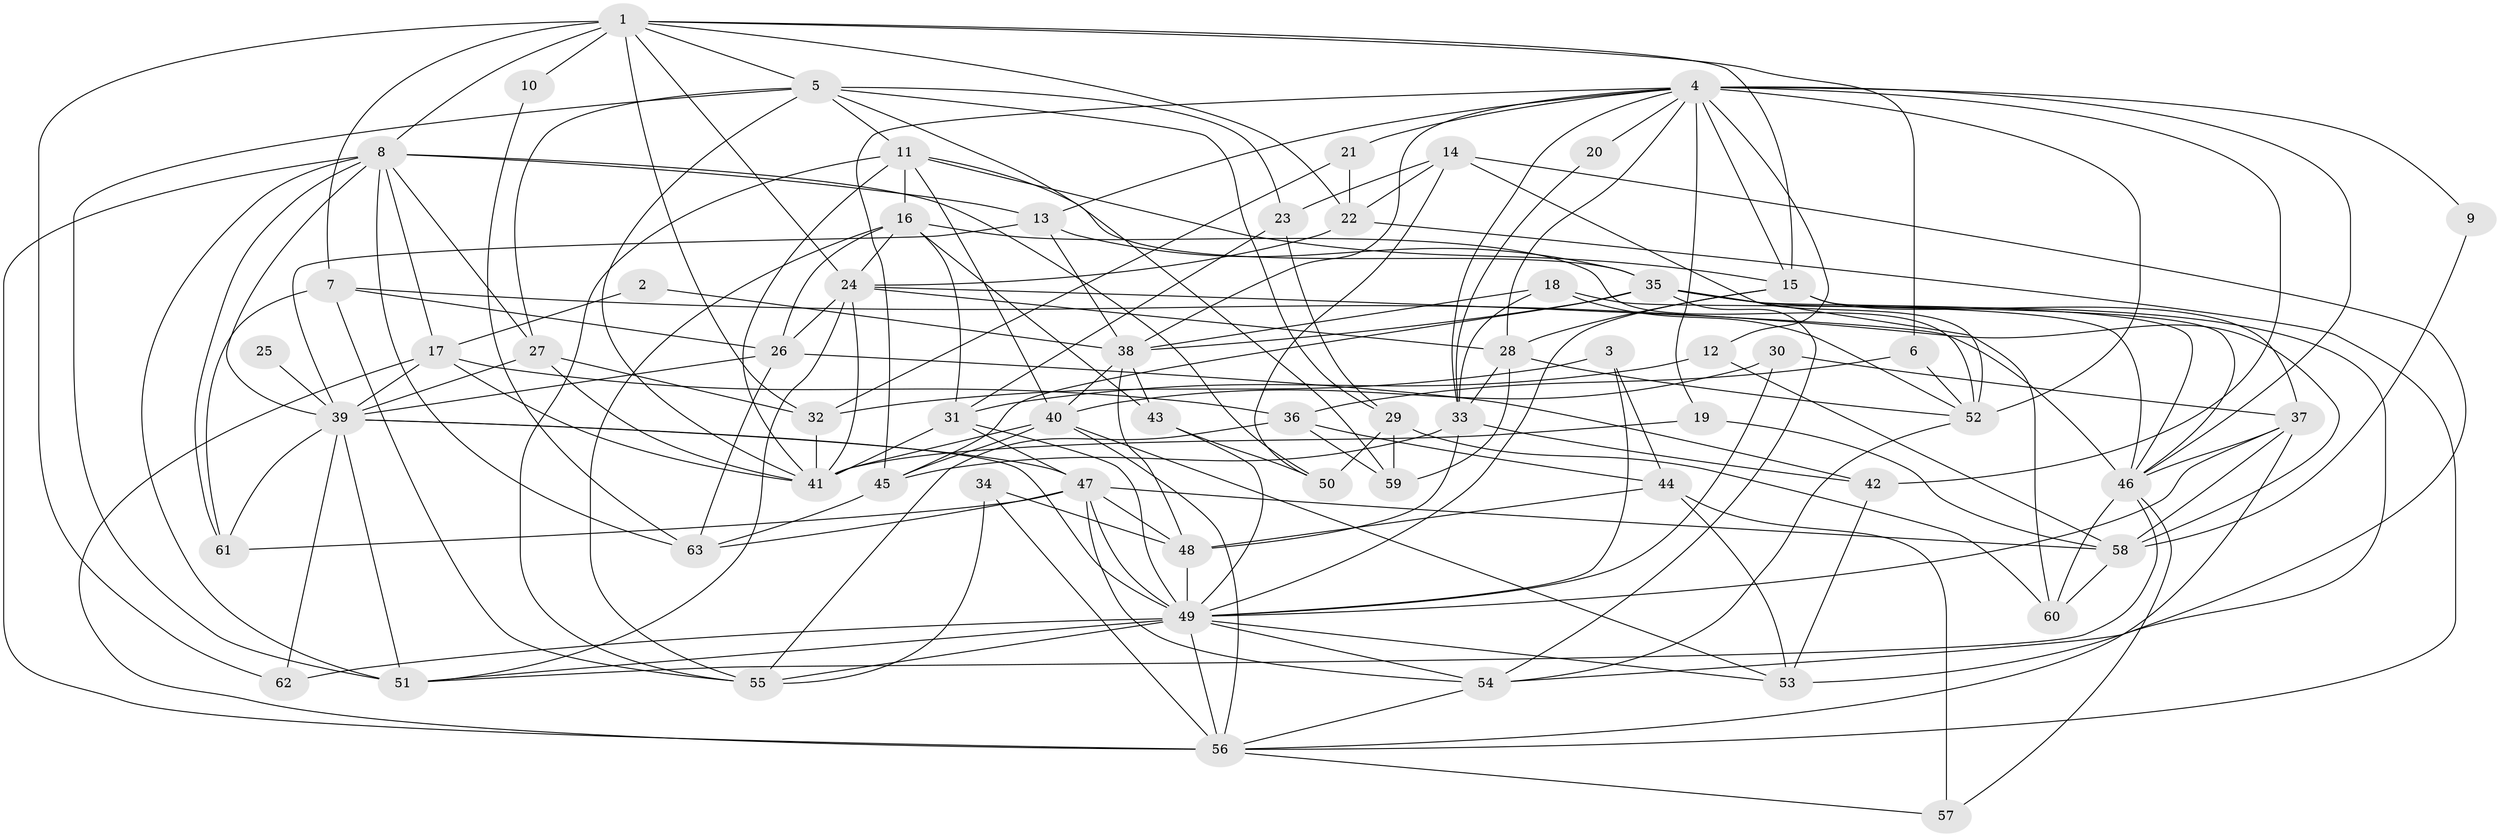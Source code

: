 // original degree distribution, {7: 0.048, 10: 0.008, 6: 0.064, 4: 0.28, 2: 0.112, 5: 0.152, 3: 0.32, 9: 0.008, 8: 0.008}
// Generated by graph-tools (version 1.1) at 2025/50/03/09/25 03:50:05]
// undirected, 63 vertices, 179 edges
graph export_dot {
graph [start="1"]
  node [color=gray90,style=filled];
  1;
  2;
  3;
  4;
  5;
  6;
  7;
  8;
  9;
  10;
  11;
  12;
  13;
  14;
  15;
  16;
  17;
  18;
  19;
  20;
  21;
  22;
  23;
  24;
  25;
  26;
  27;
  28;
  29;
  30;
  31;
  32;
  33;
  34;
  35;
  36;
  37;
  38;
  39;
  40;
  41;
  42;
  43;
  44;
  45;
  46;
  47;
  48;
  49;
  50;
  51;
  52;
  53;
  54;
  55;
  56;
  57;
  58;
  59;
  60;
  61;
  62;
  63;
  1 -- 5 [weight=1.0];
  1 -- 6 [weight=1.0];
  1 -- 7 [weight=2.0];
  1 -- 8 [weight=1.0];
  1 -- 10 [weight=1.0];
  1 -- 15 [weight=1.0];
  1 -- 22 [weight=1.0];
  1 -- 24 [weight=1.0];
  1 -- 32 [weight=1.0];
  1 -- 62 [weight=1.0];
  2 -- 17 [weight=1.0];
  2 -- 38 [weight=1.0];
  3 -- 32 [weight=1.0];
  3 -- 44 [weight=1.0];
  3 -- 49 [weight=1.0];
  4 -- 9 [weight=1.0];
  4 -- 12 [weight=1.0];
  4 -- 13 [weight=1.0];
  4 -- 15 [weight=1.0];
  4 -- 19 [weight=1.0];
  4 -- 20 [weight=1.0];
  4 -- 21 [weight=1.0];
  4 -- 28 [weight=1.0];
  4 -- 33 [weight=1.0];
  4 -- 38 [weight=1.0];
  4 -- 42 [weight=1.0];
  4 -- 45 [weight=1.0];
  4 -- 46 [weight=1.0];
  4 -- 52 [weight=1.0];
  5 -- 11 [weight=1.0];
  5 -- 23 [weight=1.0];
  5 -- 27 [weight=1.0];
  5 -- 29 [weight=1.0];
  5 -- 41 [weight=1.0];
  5 -- 51 [weight=1.0];
  5 -- 59 [weight=1.0];
  6 -- 36 [weight=1.0];
  6 -- 52 [weight=1.0];
  7 -- 26 [weight=1.0];
  7 -- 55 [weight=1.0];
  7 -- 58 [weight=1.0];
  7 -- 61 [weight=1.0];
  8 -- 13 [weight=1.0];
  8 -- 17 [weight=1.0];
  8 -- 27 [weight=1.0];
  8 -- 39 [weight=1.0];
  8 -- 50 [weight=1.0];
  8 -- 51 [weight=1.0];
  8 -- 56 [weight=1.0];
  8 -- 61 [weight=1.0];
  8 -- 63 [weight=1.0];
  9 -- 58 [weight=1.0];
  10 -- 63 [weight=1.0];
  11 -- 15 [weight=1.0];
  11 -- 16 [weight=1.0];
  11 -- 35 [weight=1.0];
  11 -- 40 [weight=1.0];
  11 -- 41 [weight=1.0];
  11 -- 55 [weight=1.0];
  12 -- 31 [weight=1.0];
  12 -- 58 [weight=1.0];
  13 -- 35 [weight=1.0];
  13 -- 38 [weight=1.0];
  13 -- 39 [weight=1.0];
  14 -- 22 [weight=1.0];
  14 -- 23 [weight=1.0];
  14 -- 50 [weight=1.0];
  14 -- 52 [weight=1.0];
  14 -- 54 [weight=1.0];
  15 -- 28 [weight=1.0];
  15 -- 37 [weight=1.0];
  15 -- 46 [weight=1.0];
  15 -- 49 [weight=1.0];
  16 -- 24 [weight=1.0];
  16 -- 26 [weight=1.0];
  16 -- 31 [weight=1.0];
  16 -- 43 [weight=1.0];
  16 -- 52 [weight=1.0];
  16 -- 55 [weight=1.0];
  17 -- 36 [weight=1.0];
  17 -- 39 [weight=1.0];
  17 -- 41 [weight=1.0];
  17 -- 56 [weight=1.0];
  18 -- 33 [weight=1.0];
  18 -- 38 [weight=1.0];
  18 -- 46 [weight=1.0];
  18 -- 52 [weight=1.0];
  19 -- 41 [weight=1.0];
  19 -- 58 [weight=1.0];
  20 -- 33 [weight=1.0];
  21 -- 22 [weight=1.0];
  21 -- 32 [weight=1.0];
  22 -- 24 [weight=1.0];
  22 -- 56 [weight=1.0];
  23 -- 29 [weight=1.0];
  23 -- 31 [weight=1.0];
  24 -- 26 [weight=1.0];
  24 -- 28 [weight=1.0];
  24 -- 41 [weight=1.0];
  24 -- 46 [weight=1.0];
  24 -- 51 [weight=1.0];
  25 -- 39 [weight=2.0];
  26 -- 39 [weight=1.0];
  26 -- 42 [weight=1.0];
  26 -- 63 [weight=1.0];
  27 -- 32 [weight=1.0];
  27 -- 39 [weight=1.0];
  27 -- 41 [weight=1.0];
  28 -- 33 [weight=1.0];
  28 -- 52 [weight=1.0];
  28 -- 59 [weight=1.0];
  29 -- 50 [weight=1.0];
  29 -- 59 [weight=1.0];
  29 -- 60 [weight=1.0];
  30 -- 37 [weight=1.0];
  30 -- 40 [weight=1.0];
  30 -- 49 [weight=1.0];
  31 -- 41 [weight=1.0];
  31 -- 47 [weight=1.0];
  31 -- 49 [weight=1.0];
  32 -- 41 [weight=1.0];
  33 -- 42 [weight=1.0];
  33 -- 45 [weight=1.0];
  33 -- 48 [weight=1.0];
  34 -- 48 [weight=1.0];
  34 -- 55 [weight=1.0];
  34 -- 56 [weight=2.0];
  35 -- 38 [weight=1.0];
  35 -- 45 [weight=1.0];
  35 -- 46 [weight=1.0];
  35 -- 53 [weight=1.0];
  35 -- 54 [weight=1.0];
  35 -- 60 [weight=1.0];
  36 -- 44 [weight=1.0];
  36 -- 55 [weight=1.0];
  36 -- 59 [weight=1.0];
  37 -- 46 [weight=1.0];
  37 -- 49 [weight=1.0];
  37 -- 56 [weight=1.0];
  37 -- 58 [weight=1.0];
  38 -- 40 [weight=1.0];
  38 -- 43 [weight=1.0];
  38 -- 48 [weight=1.0];
  39 -- 47 [weight=1.0];
  39 -- 49 [weight=1.0];
  39 -- 51 [weight=1.0];
  39 -- 61 [weight=1.0];
  39 -- 62 [weight=1.0];
  40 -- 41 [weight=1.0];
  40 -- 45 [weight=1.0];
  40 -- 53 [weight=1.0];
  40 -- 56 [weight=1.0];
  42 -- 53 [weight=1.0];
  43 -- 49 [weight=1.0];
  43 -- 50 [weight=1.0];
  44 -- 48 [weight=1.0];
  44 -- 53 [weight=1.0];
  44 -- 57 [weight=1.0];
  45 -- 63 [weight=1.0];
  46 -- 51 [weight=1.0];
  46 -- 57 [weight=1.0];
  46 -- 60 [weight=1.0];
  47 -- 48 [weight=1.0];
  47 -- 49 [weight=1.0];
  47 -- 54 [weight=1.0];
  47 -- 58 [weight=1.0];
  47 -- 61 [weight=1.0];
  47 -- 63 [weight=1.0];
  48 -- 49 [weight=1.0];
  49 -- 51 [weight=1.0];
  49 -- 53 [weight=1.0];
  49 -- 54 [weight=1.0];
  49 -- 55 [weight=1.0];
  49 -- 56 [weight=1.0];
  49 -- 62 [weight=1.0];
  52 -- 54 [weight=1.0];
  54 -- 56 [weight=1.0];
  56 -- 57 [weight=1.0];
  58 -- 60 [weight=1.0];
}
